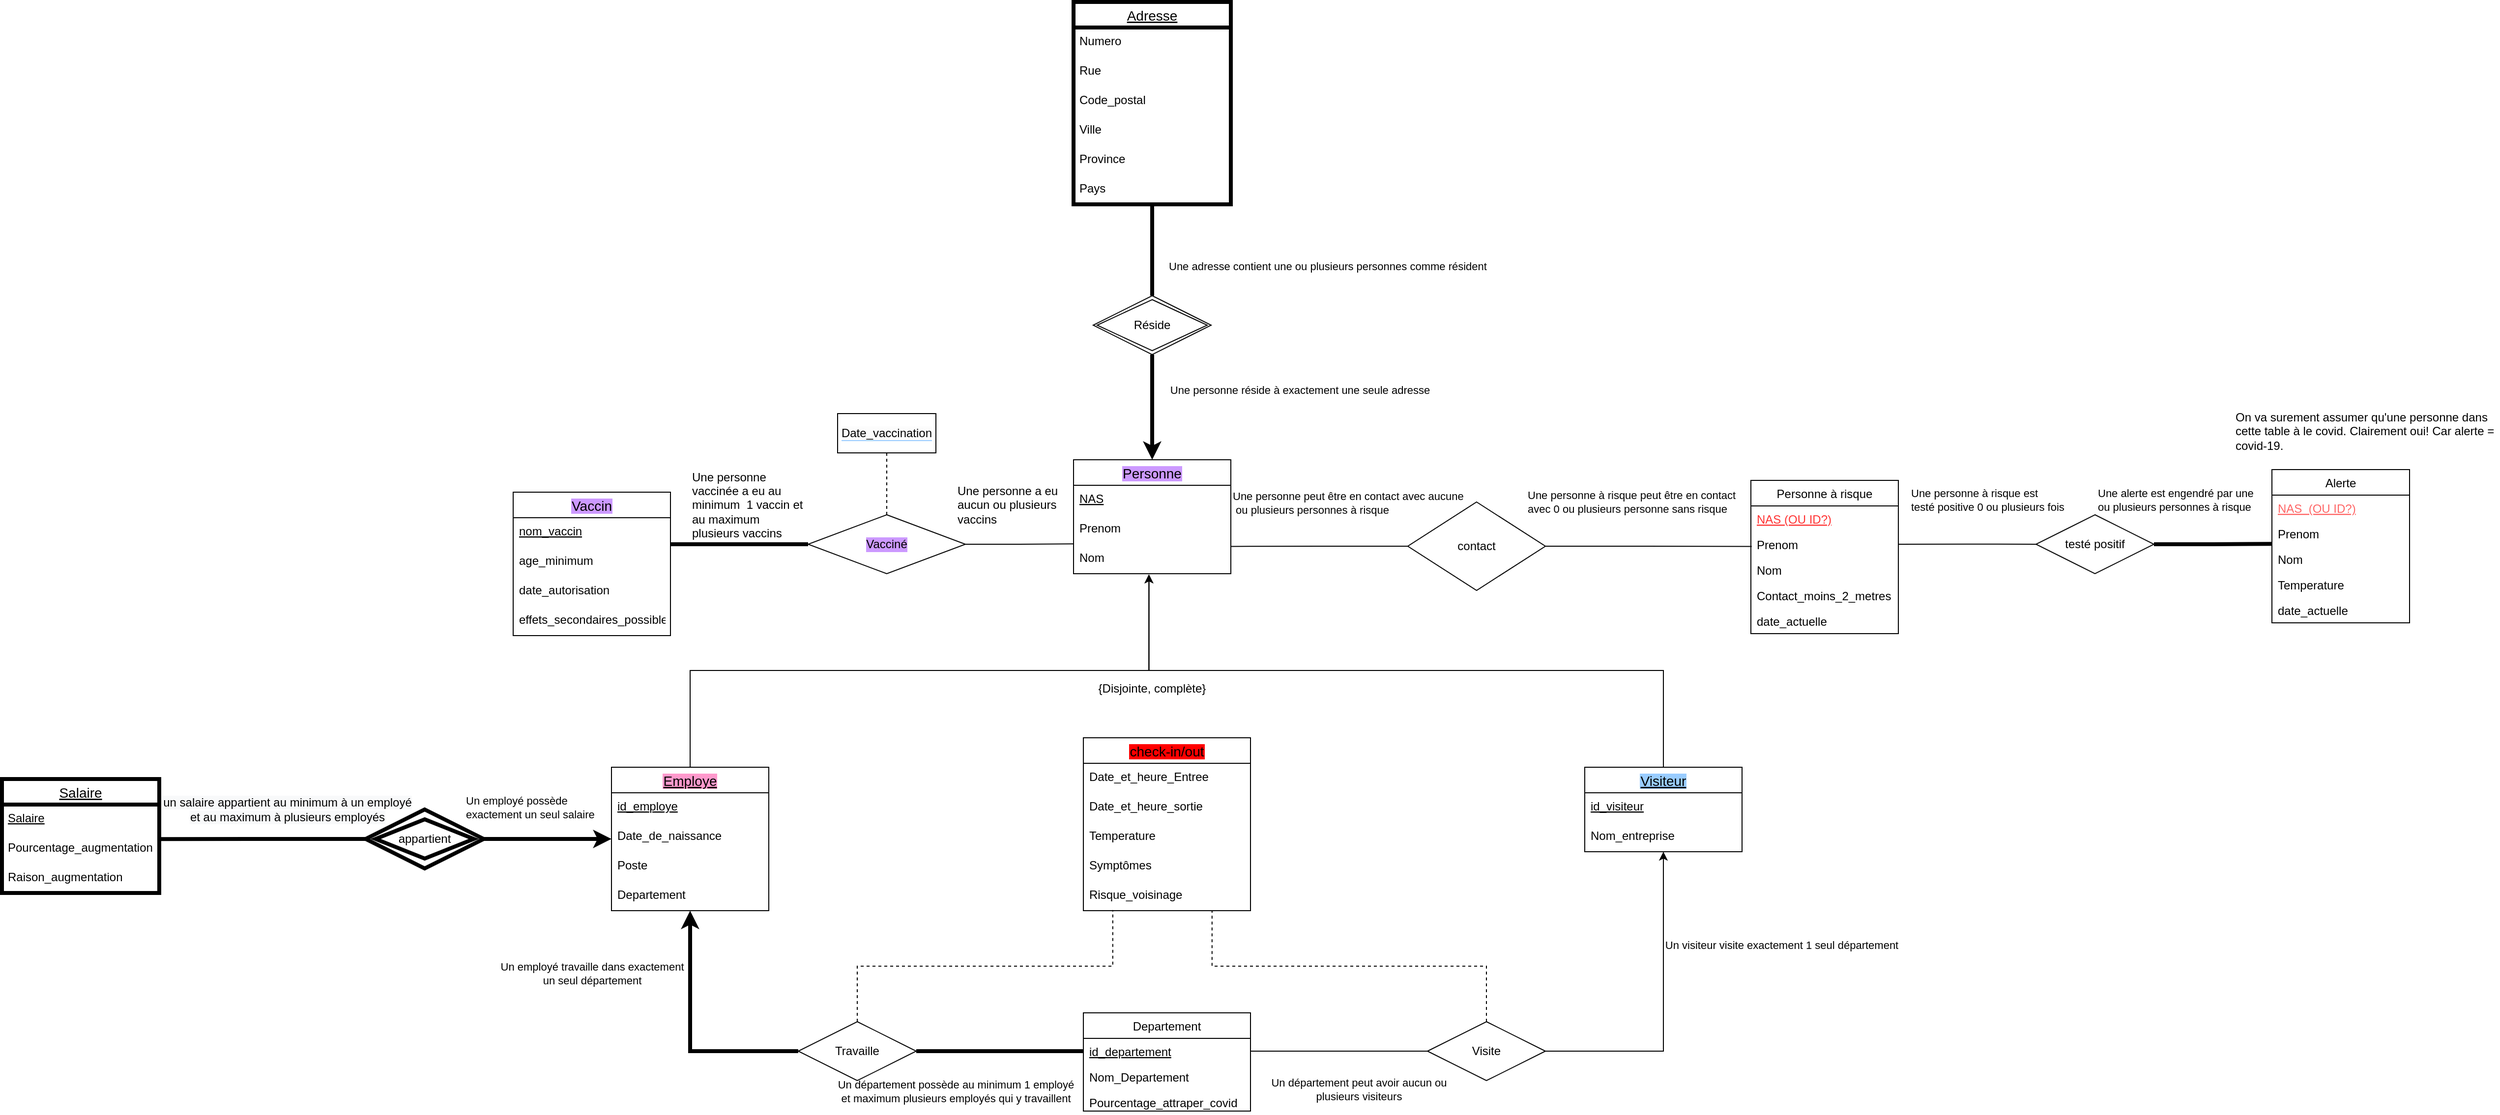 <mxfile version="14.6.13" type="device"><diagram id="bRuMaRZddYEm2EvuowhR" name="Page-1"><mxGraphModel dx="3884" dy="2842" grid="1" gridSize="10" guides="1" tooltips="1" connect="1" arrows="1" fold="1" page="1" pageScale="1" pageWidth="1169" pageHeight="827" math="0" shadow="0"><root><mxCell id="0"/><mxCell id="1" parent="0"/><mxCell id="vKXsdxQeHQxH98xxtYN8-13" value="Personne à risque" style="swimlane;fontStyle=0;childLayout=stackLayout;horizontal=1;startSize=26;horizontalStack=0;resizeParent=1;resizeParentMax=0;resizeLast=0;collapsible=1;marginBottom=0;" parent="1" vertex="1"><mxGeometry x="1169" y="-132" width="150" height="156" as="geometry"/></mxCell><mxCell id="vKXsdxQeHQxH98xxtYN8-14" value="NAS (OU ID?)" style="text;strokeColor=none;fillColor=none;align=left;verticalAlign=top;spacingLeft=4;spacingRight=4;overflow=hidden;rotatable=0;points=[[0,0.5],[1,0.5]];portConstraint=eastwest;fontStyle=4;fontColor=#FF3333;" parent="vKXsdxQeHQxH98xxtYN8-13" vertex="1"><mxGeometry y="26" width="150" height="26" as="geometry"/></mxCell><mxCell id="vKXsdxQeHQxH98xxtYN8-15" value="Prenom" style="text;strokeColor=none;fillColor=none;align=left;verticalAlign=top;spacingLeft=4;spacingRight=4;overflow=hidden;rotatable=0;points=[[0,0.5],[1,0.5]];portConstraint=eastwest;" parent="vKXsdxQeHQxH98xxtYN8-13" vertex="1"><mxGeometry y="52" width="150" height="26" as="geometry"/></mxCell><mxCell id="vKXsdxQeHQxH98xxtYN8-74" value="Nom" style="text;strokeColor=none;fillColor=none;align=left;verticalAlign=top;spacingLeft=4;spacingRight=4;overflow=hidden;rotatable=0;points=[[0,0.5],[1,0.5]];portConstraint=eastwest;" parent="vKXsdxQeHQxH98xxtYN8-13" vertex="1"><mxGeometry y="78" width="150" height="26" as="geometry"/></mxCell><mxCell id="vKXsdxQeHQxH98xxtYN8-16" value="Contact_moins_2_metres" style="text;strokeColor=none;fillColor=none;align=left;verticalAlign=top;spacingLeft=4;spacingRight=4;overflow=hidden;rotatable=0;points=[[0,0.5],[1,0.5]];portConstraint=eastwest;" parent="vKXsdxQeHQxH98xxtYN8-13" vertex="1"><mxGeometry y="104" width="150" height="26" as="geometry"/></mxCell><mxCell id="vKXsdxQeHQxH98xxtYN8-100" value="date_actuelle" style="text;strokeColor=none;fillColor=none;align=left;verticalAlign=top;spacingLeft=4;spacingRight=4;overflow=hidden;rotatable=0;points=[[0,0.5],[1,0.5]];portConstraint=eastwest;" parent="vKXsdxQeHQxH98xxtYN8-13" vertex="1"><mxGeometry y="130" width="150" height="26" as="geometry"/></mxCell><mxCell id="vKXsdxQeHQxH98xxtYN8-131" style="edgeStyle=orthogonalEdgeStyle;rounded=0;orthogonalLoop=1;jettySize=auto;html=1;exitX=0.5;exitY=0;exitDx=0;exitDy=0;entryX=0.5;entryY=1;entryDx=0;entryDy=0;startArrow=classic;startFill=1;endArrow=none;endFill=0;strokeWidth=4;" parent="1" source="vKXsdxQeHQxH98xxtYN8-32" target="vKXsdxQeHQxH98xxtYN8-130" edge="1"><mxGeometry relative="1" as="geometry"><Array as="points"><mxPoint x="560" y="-230"/><mxPoint x="560" y="-230"/></Array></mxGeometry></mxCell><mxCell id="vKXsdxQeHQxH98xxtYN8-156" value="Une personne réside à exactement une seule adresse" style="edgeLabel;html=1;align=center;verticalAlign=middle;resizable=0;points=[];" parent="vKXsdxQeHQxH98xxtYN8-131" vertex="1" connectable="0"><mxGeometry x="0.327" y="1" relative="1" as="geometry"><mxPoint x="151" as="offset"/></mxGeometry></mxCell><mxCell id="vKXsdxQeHQxH98xxtYN8-32" value="Personne" style="swimlane;fontStyle=0;childLayout=stackLayout;horizontal=1;startSize=26;horizontalStack=0;resizeParent=1;resizeParentMax=0;resizeLast=0;collapsible=1;marginBottom=0;align=center;fontSize=14;labelBackgroundColor=#CC99FF;" parent="1" vertex="1"><mxGeometry x="480" y="-153" width="160" height="116" as="geometry"/></mxCell><mxCell id="vKXsdxQeHQxH98xxtYN8-126" value="NAS" style="text;strokeColor=none;fillColor=none;spacingLeft=4;spacingRight=4;overflow=hidden;rotatable=0;points=[[0,0.5],[1,0.5]];portConstraint=eastwest;fontSize=12;fontStyle=4" parent="vKXsdxQeHQxH98xxtYN8-32" vertex="1"><mxGeometry y="26" width="160" height="30" as="geometry"/></mxCell><mxCell id="vKXsdxQeHQxH98xxtYN8-64" value="Prenom" style="text;strokeColor=none;fillColor=none;spacingLeft=4;spacingRight=4;overflow=hidden;rotatable=0;points=[[0,0.5],[1,0.5]];portConstraint=eastwest;fontSize=12;" parent="vKXsdxQeHQxH98xxtYN8-32" vertex="1"><mxGeometry y="56" width="160" height="30" as="geometry"/></mxCell><mxCell id="vKXsdxQeHQxH98xxtYN8-33" value="Nom" style="text;strokeColor=none;fillColor=none;spacingLeft=4;spacingRight=4;overflow=hidden;rotatable=0;points=[[0,0.5],[1,0.5]];portConstraint=eastwest;fontSize=12;" parent="vKXsdxQeHQxH98xxtYN8-32" vertex="1"><mxGeometry y="86" width="160" height="30" as="geometry"/></mxCell><mxCell id="vKXsdxQeHQxH98xxtYN8-61" style="edgeStyle=orthogonalEdgeStyle;rounded=0;orthogonalLoop=1;jettySize=auto;html=1;exitX=0.5;exitY=0;exitDx=0;exitDy=0;entryX=0.48;entryY=1.027;entryDx=0;entryDy=0;entryPerimeter=0;" parent="1" source="vKXsdxQeHQxH98xxtYN8-35" target="vKXsdxQeHQxH98xxtYN8-33" edge="1"><mxGeometry relative="1" as="geometry"><mxPoint x="556" y="16" as="targetPoint"/></mxGeometry></mxCell><mxCell id="vKXsdxQeHQxH98xxtYN8-69" style="edgeStyle=orthogonalEdgeStyle;rounded=0;orthogonalLoop=1;jettySize=auto;html=1;exitX=0.5;exitY=1;exitDx=0;exitDy=0;entryX=0;entryY=0.5;entryDx=0;entryDy=0;endArrow=none;endFill=0;strokeWidth=4;startArrow=classic;startFill=1;" parent="1" source="vKXsdxQeHQxH98xxtYN8-35" target="vKXsdxQeHQxH98xxtYN8-66" edge="1"><mxGeometry relative="1" as="geometry"/></mxCell><mxCell id="vKXsdxQeHQxH98xxtYN8-150" value="Un employé travaille dans exactement &lt;br&gt;un seul département" style="edgeLabel;html=1;align=center;verticalAlign=middle;resizable=0;points=[];" parent="vKXsdxQeHQxH98xxtYN8-69" vertex="1" connectable="0"><mxGeometry x="-0.576" y="1" relative="1" as="geometry"><mxPoint x="-101" y="10" as="offset"/></mxGeometry></mxCell><mxCell id="vKXsdxQeHQxH98xxtYN8-136" style="edgeStyle=orthogonalEdgeStyle;rounded=0;orthogonalLoop=1;jettySize=auto;html=1;exitX=0;exitY=0.5;exitDx=0;exitDy=0;entryX=1;entryY=0.5;entryDx=0;entryDy=0;startArrow=classic;startFill=1;endArrow=none;endFill=0;strokeWidth=4;" parent="1" source="vKXsdxQeHQxH98xxtYN8-35" target="vKXsdxQeHQxH98xxtYN8-176" edge="1"><mxGeometry relative="1" as="geometry"><mxPoint x="-120" y="233" as="targetPoint"/></mxGeometry></mxCell><mxCell id="vKXsdxQeHQxH98xxtYN8-144" value="Un employé possède&lt;br&gt;exactement un seul salaire" style="edgeLabel;html=1;align=left;verticalAlign=middle;resizable=0;points=[];" parent="vKXsdxQeHQxH98xxtYN8-136" vertex="1" connectable="0"><mxGeometry x="-0.245" relative="1" as="geometry"><mxPoint x="-101" y="-32" as="offset"/></mxGeometry></mxCell><mxCell id="vKXsdxQeHQxH98xxtYN8-35" value="Employe" style="swimlane;fontStyle=4;childLayout=stackLayout;horizontal=1;startSize=26;horizontalStack=0;resizeParent=1;resizeParentMax=0;resizeLast=0;collapsible=1;marginBottom=0;align=center;fontSize=14;labelBackgroundColor=#FF99CC;" parent="1" vertex="1"><mxGeometry x="10" y="160" width="160" height="146" as="geometry"/></mxCell><mxCell id="vKXsdxQeHQxH98xxtYN8-49" value="id_employe" style="text;strokeColor=none;fillColor=none;spacingLeft=4;spacingRight=4;overflow=hidden;rotatable=0;points=[[0,0.5],[1,0.5]];portConstraint=eastwest;fontSize=12;fontStyle=4" parent="vKXsdxQeHQxH98xxtYN8-35" vertex="1"><mxGeometry y="26" width="160" height="30" as="geometry"/></mxCell><mxCell id="vKXsdxQeHQxH98xxtYN8-37" value="Date_de_naissance" style="text;strokeColor=none;fillColor=none;spacingLeft=4;spacingRight=4;overflow=hidden;rotatable=0;points=[[0,0.5],[1,0.5]];portConstraint=eastwest;fontSize=12;" parent="vKXsdxQeHQxH98xxtYN8-35" vertex="1"><mxGeometry y="56" width="160" height="30" as="geometry"/></mxCell><mxCell id="vKXsdxQeHQxH98xxtYN8-39" value="Poste" style="text;strokeColor=none;fillColor=none;spacingLeft=4;spacingRight=4;overflow=hidden;rotatable=0;points=[[0,0.5],[1,0.5]];portConstraint=eastwest;fontSize=12;" parent="vKXsdxQeHQxH98xxtYN8-35" vertex="1"><mxGeometry y="86" width="160" height="30" as="geometry"/></mxCell><mxCell id="vKXsdxQeHQxH98xxtYN8-40" value="Departement" style="text;strokeColor=none;fillColor=none;spacingLeft=4;spacingRight=4;overflow=hidden;rotatable=0;points=[[0,0.5],[1,0.5]];portConstraint=eastwest;fontSize=12;" parent="vKXsdxQeHQxH98xxtYN8-35" vertex="1"><mxGeometry y="116" width="160" height="30" as="geometry"/></mxCell><mxCell id="vKXsdxQeHQxH98xxtYN8-59" style="edgeStyle=orthogonalEdgeStyle;rounded=0;orthogonalLoop=1;jettySize=auto;html=1;exitX=0.5;exitY=0;exitDx=0;exitDy=0;entryX=0.479;entryY=1.021;entryDx=0;entryDy=0;entryPerimeter=0;" parent="1" source="vKXsdxQeHQxH98xxtYN8-42" target="vKXsdxQeHQxH98xxtYN8-33" edge="1"><mxGeometry relative="1" as="geometry"><mxPoint x="556" y="15.82" as="targetPoint"/></mxGeometry></mxCell><mxCell id="vKXsdxQeHQxH98xxtYN8-72" style="edgeStyle=orthogonalEdgeStyle;rounded=0;orthogonalLoop=1;jettySize=auto;html=1;exitX=0.5;exitY=1;exitDx=0;exitDy=0;entryX=1;entryY=0.5;entryDx=0;entryDy=0;strokeWidth=1;endArrow=none;endFill=0;startArrow=classic;startFill=1;" parent="1" source="vKXsdxQeHQxH98xxtYN8-42" target="vKXsdxQeHQxH98xxtYN8-67" edge="1"><mxGeometry relative="1" as="geometry"/></mxCell><mxCell id="vKXsdxQeHQxH98xxtYN8-147" value="Un visiteur visite exactement 1 seul département" style="edgeLabel;html=1;align=center;verticalAlign=middle;resizable=0;points=[];" parent="vKXsdxQeHQxH98xxtYN8-72" vertex="1" connectable="0"><mxGeometry x="-0.428" relative="1" as="geometry"><mxPoint x="120" y="2" as="offset"/></mxGeometry></mxCell><mxCell id="vKXsdxQeHQxH98xxtYN8-42" value="Visiteur" style="swimlane;fontStyle=4;childLayout=stackLayout;horizontal=1;startSize=26;horizontalStack=0;resizeParent=1;resizeParentMax=0;resizeLast=0;collapsible=1;marginBottom=0;align=center;fontSize=14;labelBackgroundColor=#99CCFF;" parent="1" vertex="1"><mxGeometry x="1000" y="160" width="160" height="86" as="geometry"/></mxCell><mxCell id="vKXsdxQeHQxH98xxtYN8-48" value="id_visiteur" style="text;strokeColor=none;fillColor=none;spacingLeft=4;spacingRight=4;overflow=hidden;rotatable=0;points=[[0,0.5],[1,0.5]];portConstraint=eastwest;fontSize=12;fontStyle=4" parent="vKXsdxQeHQxH98xxtYN8-42" vertex="1"><mxGeometry y="26" width="160" height="30" as="geometry"/></mxCell><mxCell id="vKXsdxQeHQxH98xxtYN8-44" value="Nom_entreprise" style="text;strokeColor=none;fillColor=none;spacingLeft=4;spacingRight=4;overflow=hidden;rotatable=0;points=[[0,0.5],[1,0.5]];portConstraint=eastwest;fontSize=12;" parent="vKXsdxQeHQxH98xxtYN8-42" vertex="1"><mxGeometry y="56" width="160" height="30" as="geometry"/></mxCell><mxCell id="vKXsdxQeHQxH98xxtYN8-51" value="Departement" style="swimlane;fontStyle=0;childLayout=stackLayout;horizontal=1;startSize=26;horizontalStack=0;resizeParent=1;resizeParentMax=0;resizeLast=0;collapsible=1;marginBottom=0;" parent="1" vertex="1"><mxGeometry x="490" y="410" width="170" height="100" as="geometry"/></mxCell><mxCell id="vKXsdxQeHQxH98xxtYN8-52" value="id_departement" style="text;strokeColor=none;fillColor=none;align=left;verticalAlign=top;spacingLeft=4;spacingRight=4;overflow=hidden;rotatable=0;points=[[0,0.5],[1,0.5]];portConstraint=eastwest;fontStyle=4" parent="vKXsdxQeHQxH98xxtYN8-51" vertex="1"><mxGeometry y="26" width="170" height="26" as="geometry"/></mxCell><mxCell id="vKXsdxQeHQxH98xxtYN8-53" value="Nom_Departement" style="text;strokeColor=none;fillColor=none;align=left;verticalAlign=top;spacingLeft=4;spacingRight=4;overflow=hidden;rotatable=0;points=[[0,0.5],[1,0.5]];portConstraint=eastwest;" parent="vKXsdxQeHQxH98xxtYN8-51" vertex="1"><mxGeometry y="52" width="170" height="26" as="geometry"/></mxCell><mxCell id="vKXsdxQeHQxH98xxtYN8-99" value="Pourcentage_attraper_covid" style="text;strokeColor=none;fillColor=none;align=left;verticalAlign=top;spacingLeft=4;spacingRight=4;overflow=hidden;rotatable=0;points=[[0,0.5],[1,0.5]];portConstraint=eastwest;" parent="vKXsdxQeHQxH98xxtYN8-51" vertex="1"><mxGeometry y="78" width="170" height="22" as="geometry"/></mxCell><mxCell id="vKXsdxQeHQxH98xxtYN8-62" value="{Disjointe, complète}" style="text;html=1;strokeColor=none;fillColor=none;align=center;verticalAlign=middle;whiteSpace=wrap;rounded=0;" parent="1" vertex="1"><mxGeometry x="495" y="70" width="130" height="20" as="geometry"/></mxCell><mxCell id="vKXsdxQeHQxH98xxtYN8-70" style="edgeStyle=orthogonalEdgeStyle;rounded=0;orthogonalLoop=1;jettySize=auto;html=1;exitX=1;exitY=0.5;exitDx=0;exitDy=0;entryX=0;entryY=0.5;entryDx=0;entryDy=0;strokeWidth=4;endArrow=none;endFill=0;" parent="1" source="vKXsdxQeHQxH98xxtYN8-66" target="vKXsdxQeHQxH98xxtYN8-52" edge="1"><mxGeometry relative="1" as="geometry"/></mxCell><mxCell id="vKXsdxQeHQxH98xxtYN8-151" value="Un département possède au minimum 1 employé &lt;br&gt;et maximum plusieurs employés qui y travaillent" style="edgeLabel;html=1;align=center;verticalAlign=middle;resizable=0;points=[];" parent="vKXsdxQeHQxH98xxtYN8-70" vertex="1" connectable="0"><mxGeometry x="0.126" relative="1" as="geometry"><mxPoint x="-56" y="41" as="offset"/></mxGeometry></mxCell><mxCell id="vKXsdxQeHQxH98xxtYN8-174" style="edgeStyle=orthogonalEdgeStyle;rounded=0;orthogonalLoop=1;jettySize=auto;html=1;exitX=0.5;exitY=0;exitDx=0;exitDy=0;startArrow=none;startFill=0;endArrow=none;endFill=0;strokeWidth=1;dashed=1;entryX=0.176;entryY=0.981;entryDx=0;entryDy=0;entryPerimeter=0;" parent="1" source="vKXsdxQeHQxH98xxtYN8-66" target="vKXsdxQeHQxH98xxtYN8-172" edge="1"><mxGeometry relative="1" as="geometry"><mxPoint x="520" y="307" as="targetPoint"/></mxGeometry></mxCell><mxCell id="vKXsdxQeHQxH98xxtYN8-66" value="Travaille" style="shape=rhombus;perimeter=rhombusPerimeter;whiteSpace=wrap;html=1;align=center;" parent="1" vertex="1"><mxGeometry x="200" y="419" width="120" height="60" as="geometry"/></mxCell><mxCell id="vKXsdxQeHQxH98xxtYN8-71" style="edgeStyle=orthogonalEdgeStyle;rounded=0;orthogonalLoop=1;jettySize=auto;html=1;exitX=0;exitY=0.5;exitDx=0;exitDy=0;entryX=1;entryY=0.5;entryDx=0;entryDy=0;endArrow=none;endFill=0;startArrow=none;startFill=0;" parent="1" source="vKXsdxQeHQxH98xxtYN8-67" target="vKXsdxQeHQxH98xxtYN8-52" edge="1"><mxGeometry relative="1" as="geometry"/></mxCell><mxCell id="vKXsdxQeHQxH98xxtYN8-148" value="Un département peut avoir aucun ou&lt;br&gt;&amp;nbsp;plusieurs visiteurs&amp;nbsp;" style="edgeLabel;html=1;align=center;verticalAlign=middle;resizable=0;points=[];" parent="vKXsdxQeHQxH98xxtYN8-71" vertex="1" connectable="0"><mxGeometry x="0.216" y="1" relative="1" as="geometry"><mxPoint x="39" y="38" as="offset"/></mxGeometry></mxCell><mxCell id="vKXsdxQeHQxH98xxtYN8-175" style="edgeStyle=orthogonalEdgeStyle;rounded=0;orthogonalLoop=1;jettySize=auto;html=1;exitX=0.5;exitY=0;exitDx=0;exitDy=0;entryX=0.77;entryY=1.014;entryDx=0;entryDy=0;entryPerimeter=0;dashed=1;startArrow=none;startFill=0;endArrow=none;endFill=0;strokeWidth=1;" parent="1" source="vKXsdxQeHQxH98xxtYN8-67" target="vKXsdxQeHQxH98xxtYN8-172" edge="1"><mxGeometry relative="1" as="geometry"/></mxCell><mxCell id="vKXsdxQeHQxH98xxtYN8-67" value="Visite" style="shape=rhombus;perimeter=rhombusPerimeter;whiteSpace=wrap;html=1;align=center;" parent="1" vertex="1"><mxGeometry x="840" y="419" width="120" height="60" as="geometry"/></mxCell><mxCell id="vKXsdxQeHQxH98xxtYN8-75" value="Alerte" style="swimlane;fontStyle=0;childLayout=stackLayout;horizontal=1;startSize=26;horizontalStack=0;resizeParent=1;resizeParentMax=0;resizeLast=0;collapsible=1;marginBottom=0;strokeWidth=1;" parent="1" vertex="1"><mxGeometry x="1699" y="-143" width="140" height="156" as="geometry"/></mxCell><mxCell id="vKXsdxQeHQxH98xxtYN8-76" value="NAS  (OU ID?)" style="text;strokeColor=none;fillColor=none;align=left;verticalAlign=top;spacingLeft=4;spacingRight=4;overflow=hidden;rotatable=0;points=[[0,0.5],[1,0.5]];portConstraint=eastwest;fontStyle=4;fontColor=#FF6666;" parent="vKXsdxQeHQxH98xxtYN8-75" vertex="1"><mxGeometry y="26" width="140" height="26" as="geometry"/></mxCell><mxCell id="vKXsdxQeHQxH98xxtYN8-77" value="Prenom" style="text;strokeColor=none;fillColor=none;align=left;verticalAlign=top;spacingLeft=4;spacingRight=4;overflow=hidden;rotatable=0;points=[[0,0.5],[1,0.5]];portConstraint=eastwest;" parent="vKXsdxQeHQxH98xxtYN8-75" vertex="1"><mxGeometry y="52" width="140" height="26" as="geometry"/></mxCell><mxCell id="vKXsdxQeHQxH98xxtYN8-78" value="Nom" style="text;strokeColor=none;fillColor=none;align=left;verticalAlign=top;spacingLeft=4;spacingRight=4;overflow=hidden;rotatable=0;points=[[0,0.5],[1,0.5]];portConstraint=eastwest;" parent="vKXsdxQeHQxH98xxtYN8-75" vertex="1"><mxGeometry y="78" width="140" height="26" as="geometry"/></mxCell><mxCell id="vKXsdxQeHQxH98xxtYN8-85" value="Temperature" style="text;strokeColor=none;fillColor=none;align=left;verticalAlign=top;spacingLeft=4;spacingRight=4;overflow=hidden;rotatable=0;points=[[0,0.5],[1,0.5]];portConstraint=eastwest;" parent="vKXsdxQeHQxH98xxtYN8-75" vertex="1"><mxGeometry y="104" width="140" height="26" as="geometry"/></mxCell><mxCell id="vKXsdxQeHQxH98xxtYN8-79" value="date_actuelle" style="text;strokeColor=none;fillColor=none;align=left;verticalAlign=top;spacingLeft=4;spacingRight=4;overflow=hidden;rotatable=0;points=[[0,0.5],[1,0.5]];portConstraint=eastwest;" parent="vKXsdxQeHQxH98xxtYN8-75" vertex="1"><mxGeometry y="130" width="140" height="26" as="geometry"/></mxCell><mxCell id="vKXsdxQeHQxH98xxtYN8-90" style="edgeStyle=orthogonalEdgeStyle;rounded=0;orthogonalLoop=1;jettySize=auto;html=1;exitX=0;exitY=0.5;exitDx=0;exitDy=0;entryX=1.001;entryY=0.307;entryDx=0;entryDy=0;entryPerimeter=0;endArrow=none;endFill=0;" parent="1" source="vKXsdxQeHQxH98xxtYN8-88" edge="1"><mxGeometry relative="1" as="geometry"><mxPoint x="640.16" y="-64.79" as="targetPoint"/></mxGeometry></mxCell><mxCell id="vKXsdxQeHQxH98xxtYN8-158" value="Une personne peut être en contact avec aucune&lt;br&gt;&amp;nbsp;ou plusieurs personnes à risque&amp;nbsp;" style="edgeLabel;html=1;align=left;verticalAlign=middle;resizable=0;points=[];" parent="vKXsdxQeHQxH98xxtYN8-90" vertex="1" connectable="0"><mxGeometry x="0.146" y="1" relative="1" as="geometry"><mxPoint x="-77" y="-46" as="offset"/></mxGeometry></mxCell><mxCell id="vKXsdxQeHQxH98xxtYN8-92" style="edgeStyle=orthogonalEdgeStyle;rounded=0;orthogonalLoop=1;jettySize=auto;html=1;exitX=1;exitY=0.5;exitDx=0;exitDy=0;entryX=0.006;entryY=0.587;entryDx=0;entryDy=0;entryPerimeter=0;endArrow=none;endFill=0;" parent="1" source="vKXsdxQeHQxH98xxtYN8-88" target="vKXsdxQeHQxH98xxtYN8-15" edge="1"><mxGeometry relative="1" as="geometry"/></mxCell><mxCell id="vKXsdxQeHQxH98xxtYN8-159" value="Une personne à risque peut être en contact &lt;br&gt;avec 0 ou plusieurs personne sans risque" style="edgeLabel;html=1;align=left;verticalAlign=middle;resizable=0;points=[];" parent="vKXsdxQeHQxH98xxtYN8-92" vertex="1" connectable="0"><mxGeometry x="-0.086" y="-1" relative="1" as="geometry"><mxPoint x="-116" y="-46" as="offset"/></mxGeometry></mxCell><mxCell id="vKXsdxQeHQxH98xxtYN8-88" value="contact" style="shape=rhombus;perimeter=rhombusPerimeter;whiteSpace=wrap;html=1;align=center;" parent="1" vertex="1"><mxGeometry x="820" y="-110" width="140" height="90" as="geometry"/></mxCell><mxCell id="vKXsdxQeHQxH98xxtYN8-94" style="edgeStyle=orthogonalEdgeStyle;rounded=0;orthogonalLoop=1;jettySize=auto;html=1;exitX=1;exitY=0.5;exitDx=0;exitDy=0;entryX=-0.002;entryY=0.91;entryDx=0;entryDy=0;entryPerimeter=0;endArrow=none;endFill=0;startArrow=none;startFill=0;strokeWidth=4;" parent="1" source="vKXsdxQeHQxH98xxtYN8-160" target="vKXsdxQeHQxH98xxtYN8-77" edge="1"><mxGeometry relative="1" as="geometry"><mxPoint x="1579" y="-67" as="sourcePoint"/></mxGeometry></mxCell><mxCell id="vKXsdxQeHQxH98xxtYN8-163" value="Une alerte est engendré par une&lt;br&gt;ou plusieurs personnes à risque" style="edgeLabel;html=1;align=left;verticalAlign=middle;resizable=0;points=[];" parent="vKXsdxQeHQxH98xxtYN8-94" vertex="1" connectable="0"><mxGeometry x="-0.359" y="-1" relative="1" as="geometry"><mxPoint x="-98" y="-46" as="offset"/></mxGeometry></mxCell><mxCell id="vKXsdxQeHQxH98xxtYN8-95" style="edgeStyle=orthogonalEdgeStyle;rounded=0;orthogonalLoop=1;jettySize=auto;html=1;exitX=0.007;exitY=0.499;exitDx=0;exitDy=0;entryX=1;entryY=0.5;entryDx=0;entryDy=0;strokeWidth=1;exitPerimeter=0;endArrow=none;endFill=0;" parent="1" source="vKXsdxQeHQxH98xxtYN8-160" target="vKXsdxQeHQxH98xxtYN8-15" edge="1"><mxGeometry relative="1" as="geometry"><mxPoint x="1459" y="-67" as="sourcePoint"/></mxGeometry></mxCell><mxCell id="vKXsdxQeHQxH98xxtYN8-162" value="Une personne à risque est &lt;br&gt;testé positive 0 ou plusieurs fois" style="edgeLabel;html=1;align=left;verticalAlign=middle;resizable=0;points=[];" parent="vKXsdxQeHQxH98xxtYN8-95" vertex="1" connectable="0"><mxGeometry x="-0.232" y="-1" relative="1" as="geometry"><mxPoint x="-76" y="-44" as="offset"/></mxGeometry></mxCell><mxCell id="vKXsdxQeHQxH98xxtYN8-115" style="edgeStyle=orthogonalEdgeStyle;rounded=0;orthogonalLoop=1;jettySize=auto;html=1;exitX=1;exitY=0.5;exitDx=0;exitDy=0;entryX=0;entryY=0.221;entryDx=0;entryDy=0;entryPerimeter=0;startArrow=none;startFill=0;endArrow=none;endFill=0;strokeWidth=1;" parent="1" source="vKXsdxQeHQxH98xxtYN8-108" edge="1"><mxGeometry relative="1" as="geometry"><mxPoint x="480" y="-67.37" as="targetPoint"/></mxGeometry></mxCell><mxCell id="vKXsdxQeHQxH98xxtYN8-116" style="edgeStyle=orthogonalEdgeStyle;rounded=0;orthogonalLoop=1;jettySize=auto;html=1;exitX=0;exitY=0.5;exitDx=0;exitDy=0;startArrow=none;startFill=0;endArrow=none;endFill=0;strokeWidth=4;entryX=1.001;entryY=0.9;entryDx=0;entryDy=0;entryPerimeter=0;" parent="1" source="vKXsdxQeHQxH98xxtYN8-108" target="vKXsdxQeHQxH98xxtYN8-110" edge="1"><mxGeometry relative="1" as="geometry"><mxPoint x="111" y="-67" as="targetPoint"/></mxGeometry></mxCell><mxCell id="vKXsdxQeHQxH98xxtYN8-108" value="Vacciné" style="shape=rhombus;perimeter=rhombusPerimeter;whiteSpace=wrap;html=1;align=center;labelBackgroundColor=#CC99FF;" parent="1" vertex="1"><mxGeometry x="210" y="-97" width="160" height="60" as="geometry"/></mxCell><mxCell id="vKXsdxQeHQxH98xxtYN8-109" value="Vaccin" style="swimlane;fontStyle=0;childLayout=stackLayout;horizontal=1;startSize=26;horizontalStack=0;resizeParent=1;resizeParentMax=0;resizeLast=0;collapsible=1;marginBottom=0;align=center;fontSize=14;labelBackgroundColor=#CC99FF;" parent="1" vertex="1"><mxGeometry x="-90" y="-120" width="160" height="146" as="geometry"/></mxCell><mxCell id="vKXsdxQeHQxH98xxtYN8-110" value="nom_vaccin" style="text;strokeColor=none;fillColor=none;spacingLeft=4;spacingRight=4;overflow=hidden;rotatable=0;points=[[0,0.5],[1,0.5]];portConstraint=eastwest;fontSize=12;fontStyle=4" parent="vKXsdxQeHQxH98xxtYN8-109" vertex="1"><mxGeometry y="26" width="160" height="30" as="geometry"/></mxCell><mxCell id="vKXsdxQeHQxH98xxtYN8-111" value="age_minimum" style="text;strokeColor=none;fillColor=none;spacingLeft=4;spacingRight=4;overflow=hidden;rotatable=0;points=[[0,0.5],[1,0.5]];portConstraint=eastwest;fontSize=12;" parent="vKXsdxQeHQxH98xxtYN8-109" vertex="1"><mxGeometry y="56" width="160" height="30" as="geometry"/></mxCell><mxCell id="vKXsdxQeHQxH98xxtYN8-112" value="date_autorisation" style="text;strokeColor=none;fillColor=none;spacingLeft=4;spacingRight=4;overflow=hidden;rotatable=0;points=[[0,0.5],[1,0.5]];portConstraint=eastwest;fontSize=12;" parent="vKXsdxQeHQxH98xxtYN8-109" vertex="1"><mxGeometry y="86" width="160" height="30" as="geometry"/></mxCell><mxCell id="vKXsdxQeHQxH98xxtYN8-113" value="effets_secondaires_possibles" style="text;strokeColor=none;fillColor=none;spacingLeft=4;spacingRight=4;overflow=hidden;rotatable=0;points=[[0,0.5],[1,0.5]];portConstraint=eastwest;fontSize=12;" parent="vKXsdxQeHQxH98xxtYN8-109" vertex="1"><mxGeometry y="116" width="160" height="30" as="geometry"/></mxCell><mxCell id="vKXsdxQeHQxH98xxtYN8-117" style="edgeStyle=orthogonalEdgeStyle;rounded=0;orthogonalLoop=1;jettySize=auto;html=1;exitX=0.5;exitY=1;exitDx=0;exitDy=0;startArrow=none;startFill=0;endArrow=none;endFill=0;strokeWidth=1;dashed=1;" parent="1" source="vKXsdxQeHQxH98xxtYN8-114" target="vKXsdxQeHQxH98xxtYN8-108" edge="1"><mxGeometry relative="1" as="geometry"/></mxCell><mxCell id="vKXsdxQeHQxH98xxtYN8-114" value="&lt;span style=&quot;background-color: rgb(252 , 252 , 252)&quot;&gt;Date_vaccination&lt;/span&gt;" style="whiteSpace=wrap;html=1;align=center;labelBackgroundColor=#99CCFF;" parent="1" vertex="1"><mxGeometry x="240" y="-200" width="100" height="40" as="geometry"/></mxCell><mxCell id="vKXsdxQeHQxH98xxtYN8-118" value="Salaire" style="swimlane;fontStyle=4;childLayout=stackLayout;horizontal=1;startSize=26;horizontalStack=0;resizeParent=1;resizeParentMax=0;resizeLast=0;collapsible=1;marginBottom=0;align=center;fontSize=14;strokeWidth=4;" parent="1" vertex="1"><mxGeometry x="-610" y="172" width="160" height="116" as="geometry"/></mxCell><mxCell id="vKXsdxQeHQxH98xxtYN8-119" value="Salaire" style="text;strokeColor=none;fillColor=none;spacingLeft=4;spacingRight=4;overflow=hidden;rotatable=0;points=[[0,0.5],[1,0.5]];portConstraint=eastwest;fontSize=12;fontStyle=4" parent="vKXsdxQeHQxH98xxtYN8-118" vertex="1"><mxGeometry y="26" width="160" height="30" as="geometry"/></mxCell><mxCell id="vKXsdxQeHQxH98xxtYN8-120" value="Pourcentage_augmentation" style="text;strokeColor=none;fillColor=none;spacingLeft=4;spacingRight=4;overflow=hidden;rotatable=0;points=[[0,0.5],[1,0.5]];portConstraint=eastwest;fontSize=12;" parent="vKXsdxQeHQxH98xxtYN8-118" vertex="1"><mxGeometry y="56" width="160" height="30" as="geometry"/></mxCell><mxCell id="vKXsdxQeHQxH98xxtYN8-121" value="Raison_augmentation" style="text;strokeColor=none;fillColor=none;spacingLeft=4;spacingRight=4;overflow=hidden;rotatable=0;points=[[0,0.5],[1,0.5]];portConstraint=eastwest;fontSize=12;" parent="vKXsdxQeHQxH98xxtYN8-118" vertex="1"><mxGeometry y="86" width="160" height="30" as="geometry"/></mxCell><mxCell id="vKXsdxQeHQxH98xxtYN8-122" value="Adresse" style="swimlane;fontStyle=4;childLayout=stackLayout;horizontal=1;startSize=26;horizontalStack=0;resizeParent=1;resizeParentMax=0;resizeLast=0;collapsible=1;marginBottom=0;align=center;fontSize=14;strokeWidth=4;" parent="1" vertex="1"><mxGeometry x="480" y="-619" width="160" height="206" as="geometry"/></mxCell><mxCell id="vKXsdxQeHQxH98xxtYN8-124" value="Numero" style="text;strokeColor=none;fillColor=none;spacingLeft=4;spacingRight=4;overflow=hidden;rotatable=0;points=[[0,0.5],[1,0.5]];portConstraint=eastwest;fontSize=12;" parent="vKXsdxQeHQxH98xxtYN8-122" vertex="1"><mxGeometry y="26" width="160" height="30" as="geometry"/></mxCell><mxCell id="vKXsdxQeHQxH98xxtYN8-123" value="Rue" style="text;strokeColor=none;fillColor=none;spacingLeft=4;spacingRight=4;overflow=hidden;rotatable=0;points=[[0,0.5],[1,0.5]];portConstraint=eastwest;fontSize=12;" parent="vKXsdxQeHQxH98xxtYN8-122" vertex="1"><mxGeometry y="56" width="160" height="30" as="geometry"/></mxCell><mxCell id="vKXsdxQeHQxH98xxtYN8-125" value="Code_postal" style="text;strokeColor=none;fillColor=none;spacingLeft=4;spacingRight=4;overflow=hidden;rotatable=0;points=[[0,0.5],[1,0.5]];portConstraint=eastwest;fontSize=12;" parent="vKXsdxQeHQxH98xxtYN8-122" vertex="1"><mxGeometry y="86" width="160" height="30" as="geometry"/></mxCell><mxCell id="vKXsdxQeHQxH98xxtYN8-127" value="Ville" style="text;strokeColor=none;fillColor=none;spacingLeft=4;spacingRight=4;overflow=hidden;rotatable=0;points=[[0,0.5],[1,0.5]];portConstraint=eastwest;fontSize=12;" parent="vKXsdxQeHQxH98xxtYN8-122" vertex="1"><mxGeometry y="116" width="160" height="30" as="geometry"/></mxCell><mxCell id="vKXsdxQeHQxH98xxtYN8-128" value="Province" style="text;strokeColor=none;fillColor=none;spacingLeft=4;spacingRight=4;overflow=hidden;rotatable=0;points=[[0,0.5],[1,0.5]];portConstraint=eastwest;fontSize=12;" parent="vKXsdxQeHQxH98xxtYN8-122" vertex="1"><mxGeometry y="146" width="160" height="30" as="geometry"/></mxCell><mxCell id="vKXsdxQeHQxH98xxtYN8-129" value="Pays" style="text;strokeColor=none;fillColor=none;spacingLeft=4;spacingRight=4;overflow=hidden;rotatable=0;points=[[0,0.5],[1,0.5]];portConstraint=eastwest;fontSize=12;" parent="vKXsdxQeHQxH98xxtYN8-122" vertex="1"><mxGeometry y="176" width="160" height="30" as="geometry"/></mxCell><mxCell id="vKXsdxQeHQxH98xxtYN8-132" style="edgeStyle=orthogonalEdgeStyle;rounded=0;orthogonalLoop=1;jettySize=auto;html=1;exitX=0.5;exitY=0;exitDx=0;exitDy=0;entryX=0.5;entryY=0.967;entryDx=0;entryDy=0;entryPerimeter=0;startArrow=none;startFill=0;endArrow=none;endFill=0;strokeWidth=4;" parent="1" source="vKXsdxQeHQxH98xxtYN8-130" target="vKXsdxQeHQxH98xxtYN8-129" edge="1"><mxGeometry relative="1" as="geometry"/></mxCell><mxCell id="vKXsdxQeHQxH98xxtYN8-157" value="Une adresse contient une ou plusieurs personnes comme résident&amp;nbsp;" style="edgeLabel;html=1;align=left;verticalAlign=middle;resizable=0;points=[];" parent="vKXsdxQeHQxH98xxtYN8-132" vertex="1" connectable="0"><mxGeometry x="-0.334" y="-1" relative="1" as="geometry"><mxPoint x="14" y="1" as="offset"/></mxGeometry></mxCell><mxCell id="vKXsdxQeHQxH98xxtYN8-130" value="Réside" style="shape=rhombus;double=1;perimeter=rhombusPerimeter;whiteSpace=wrap;html=1;align=center;" parent="1" vertex="1"><mxGeometry x="500" y="-320" width="120" height="60" as="geometry"/></mxCell><mxCell id="vKXsdxQeHQxH98xxtYN8-139" style="edgeStyle=orthogonalEdgeStyle;rounded=0;orthogonalLoop=1;jettySize=auto;html=1;exitX=0;exitY=0.5;exitDx=0;exitDy=0;entryX=1;entryY=0.169;entryDx=0;entryDy=0;entryPerimeter=0;startArrow=none;startFill=0;endArrow=none;endFill=0;strokeWidth=4;" parent="1" source="vKXsdxQeHQxH98xxtYN8-176" target="vKXsdxQeHQxH98xxtYN8-120" edge="1"><mxGeometry relative="1" as="geometry"><mxPoint x="-240" y="233" as="sourcePoint"/></mxGeometry></mxCell><mxCell id="vKXsdxQeHQxH98xxtYN8-143" value="&lt;span style=&quot;font-size: 12px ; text-align: left ; background-color: rgb(248 , 249 , 250)&quot;&gt;un salaire appartient au minimum à un employé &lt;br&gt;et au maximum à plusieurs employés&lt;/span&gt;" style="edgeLabel;html=1;align=center;verticalAlign=middle;resizable=0;points=[];" parent="vKXsdxQeHQxH98xxtYN8-139" vertex="1" connectable="0"><mxGeometry x="-0.24" y="-3" relative="1" as="geometry"><mxPoint y="-27" as="offset"/></mxGeometry></mxCell><mxCell id="vKXsdxQeHQxH98xxtYN8-153" value="Une personne vaccinée a eu au minimum&amp;nbsp; 1 vaccin et au maximum plusieurs vaccins" style="text;html=1;strokeColor=none;fillColor=none;align=left;verticalAlign=middle;whiteSpace=wrap;rounded=0;labelBackgroundColor=none;" parent="1" vertex="1"><mxGeometry x="90" y="-132" width="120" height="50" as="geometry"/></mxCell><mxCell id="vKXsdxQeHQxH98xxtYN8-154" value="Une personne a eu aucun ou plusieurs vaccins" style="text;html=1;strokeColor=none;fillColor=none;align=left;verticalAlign=middle;whiteSpace=wrap;rounded=0;labelBackgroundColor=none;" parent="1" vertex="1"><mxGeometry x="360" y="-127" width="110" height="40" as="geometry"/></mxCell><mxCell id="vKXsdxQeHQxH98xxtYN8-160" value="testé positif" style="shape=rhombus;perimeter=rhombusPerimeter;whiteSpace=wrap;html=1;align=center;strokeWidth=1;" parent="1" vertex="1"><mxGeometry x="1459" y="-97" width="120" height="60" as="geometry"/></mxCell><mxCell id="vKXsdxQeHQxH98xxtYN8-161" value="On va surement assumer qu'une personne dans cette table à le covid. Clairement oui! Car alerte = covid-19.&amp;nbsp;" style="text;html=1;strokeColor=none;fillColor=none;align=left;verticalAlign=top;whiteSpace=wrap;rounded=0;" parent="1" vertex="1"><mxGeometry x="1660" y="-210" width="270" height="67" as="geometry"/></mxCell><mxCell id="vKXsdxQeHQxH98xxtYN8-166" value="check-in/out" style="swimlane;fontStyle=0;childLayout=stackLayout;horizontal=1;startSize=26;horizontalStack=0;resizeParent=1;resizeParentMax=0;resizeLast=0;collapsible=1;marginBottom=0;align=center;fontSize=14;labelBackgroundColor=#FF0000;" parent="1" vertex="1"><mxGeometry x="490" y="130" width="170" height="176" as="geometry"/></mxCell><mxCell id="vKXsdxQeHQxH98xxtYN8-167" value="Date_et_heure_Entree" style="text;strokeColor=none;fillColor=none;spacingLeft=4;spacingRight=4;overflow=hidden;rotatable=0;points=[[0,0.5],[1,0.5]];portConstraint=eastwest;fontSize=12;" parent="vKXsdxQeHQxH98xxtYN8-166" vertex="1"><mxGeometry y="26" width="170" height="30" as="geometry"/></mxCell><mxCell id="vKXsdxQeHQxH98xxtYN8-168" value="Date_et_heure_sortie" style="text;strokeColor=none;fillColor=none;spacingLeft=4;spacingRight=4;overflow=hidden;rotatable=0;points=[[0,0.5],[1,0.5]];portConstraint=eastwest;fontSize=12;" parent="vKXsdxQeHQxH98xxtYN8-166" vertex="1"><mxGeometry y="56" width="170" height="30" as="geometry"/></mxCell><mxCell id="vKXsdxQeHQxH98xxtYN8-170" value="Temperature" style="text;strokeColor=none;fillColor=none;spacingLeft=4;spacingRight=4;overflow=hidden;rotatable=0;points=[[0,0.5],[1,0.5]];portConstraint=eastwest;fontSize=12;" parent="vKXsdxQeHQxH98xxtYN8-166" vertex="1"><mxGeometry y="86" width="170" height="30" as="geometry"/></mxCell><mxCell id="vKXsdxQeHQxH98xxtYN8-171" value="Symptômes" style="text;strokeColor=none;fillColor=none;spacingLeft=4;spacingRight=4;overflow=hidden;rotatable=0;points=[[0,0.5],[1,0.5]];portConstraint=eastwest;fontSize=12;" parent="vKXsdxQeHQxH98xxtYN8-166" vertex="1"><mxGeometry y="116" width="170" height="30" as="geometry"/></mxCell><mxCell id="vKXsdxQeHQxH98xxtYN8-172" value="Risque_voisinage" style="text;strokeColor=none;fillColor=none;spacingLeft=4;spacingRight=4;overflow=hidden;rotatable=0;points=[[0,0.5],[1,0.5]];portConstraint=eastwest;fontSize=12;" parent="vKXsdxQeHQxH98xxtYN8-166" vertex="1"><mxGeometry y="146" width="170" height="30" as="geometry"/></mxCell><mxCell id="vKXsdxQeHQxH98xxtYN8-176" value="&lt;font color=&quot;#000000&quot;&gt;appartient&lt;/font&gt;" style="shape=rhombus;double=1;perimeter=rhombusPerimeter;whiteSpace=wrap;html=1;align=center;fontColor=#FF3333;strokeWidth=4;" parent="1" vertex="1"><mxGeometry x="-240" y="203" width="120" height="60" as="geometry"/></mxCell><mxCell id="g7wH4jI_sNaq3oUSF6jj-3" style="edgeStyle=orthogonalEdgeStyle;rounded=0;orthogonalLoop=1;jettySize=auto;html=1;exitX=0.5;exitY=1;exitDx=0;exitDy=0;startArrow=classic;startFill=1;endArrow=none;endFill=0;" parent="1" source="vKXsdxQeHQxH98xxtYN8-161" target="vKXsdxQeHQxH98xxtYN8-161" edge="1"><mxGeometry relative="1" as="geometry"/></mxCell></root></mxGraphModel></diagram></mxfile>